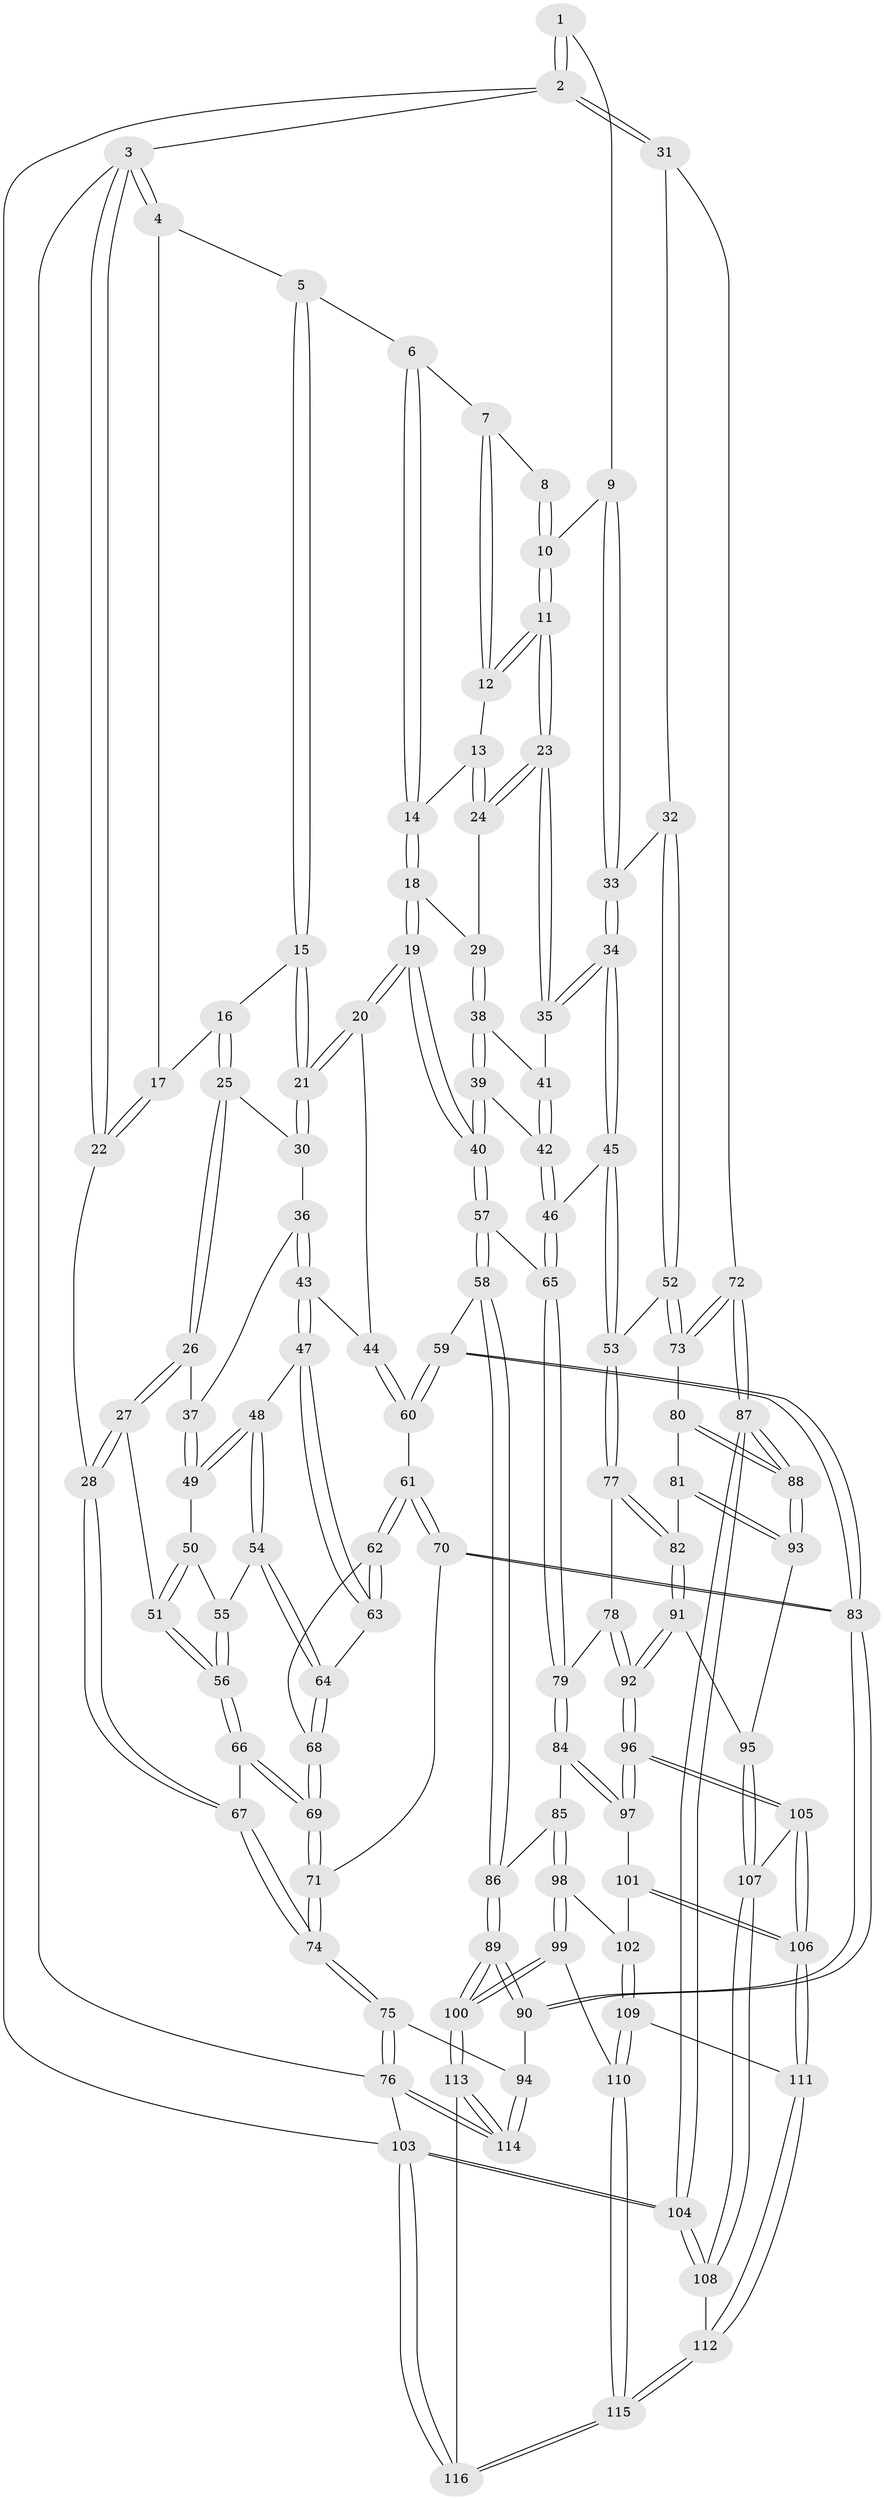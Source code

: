 // coarse degree distribution, {4: 0.46551724137931033, 3: 0.13793103448275862, 5: 0.29310344827586204, 8: 0.017241379310344827, 6: 0.06896551724137931, 7: 0.017241379310344827}
// Generated by graph-tools (version 1.1) at 2025/02/03/05/25 17:02:48]
// undirected, 116 vertices, 287 edges
graph export_dot {
graph [start="1"]
  node [color=gray90,style=filled];
  1 [pos="+0.9669490279961921+0"];
  2 [pos="+1+0"];
  3 [pos="+0+0"];
  4 [pos="+0.25059439679007567+0"];
  5 [pos="+0.4197101597181502+0"];
  6 [pos="+0.47304936309218637+0"];
  7 [pos="+0.580112112999136+0"];
  8 [pos="+0.653004733785918+0"];
  9 [pos="+0.8729400395656165+0.17335574905017398"];
  10 [pos="+0.8344966255313466+0.17972727199337998"];
  11 [pos="+0.7950760855118116+0.19741452352308678"];
  12 [pos="+0.7084551138627249+0.14929723327811353"];
  13 [pos="+0.631389355585039+0.17954414113720166"];
  14 [pos="+0.590503505174955+0.1818380889452293"];
  15 [pos="+0.36846122333267217+0.08447364403816202"];
  16 [pos="+0.1226858283954011+0.1473777964122704"];
  17 [pos="+0.10041053418517991+0.10567119491447531"];
  18 [pos="+0.5800498740931687+0.19810927494243277"];
  19 [pos="+0.41619306306584597+0.3243226414934273"];
  20 [pos="+0.37640929860981304+0.30440926097222665"];
  21 [pos="+0.369961900824852+0.2899939779727392"];
  22 [pos="+0+0.04826447376964981"];
  23 [pos="+0.785213559350926+0.2174431229676953"];
  24 [pos="+0.6650312075840488+0.25921089622862675"];
  25 [pos="+0.12667028010707163+0.22266608512332164"];
  26 [pos="+0+0.29758068613081273"];
  27 [pos="+0+0.3088817786574257"];
  28 [pos="+0+0.30255340296251415"];
  29 [pos="+0.6433913422779489+0.2816966935148577"];
  30 [pos="+0.12971776113380196+0.22487268757404152"];
  31 [pos="+1+0.27681353296303607"];
  32 [pos="+1+0.2623578749517652"];
  33 [pos="+1+0.25406704834809984"];
  34 [pos="+0.8033475503196436+0.3968600781243943"];
  35 [pos="+0.7749525792268442+0.2831916162586912"];
  36 [pos="+0.135410595594288+0.3162512123193917"];
  37 [pos="+0.11541093212237548+0.3763245474787105"];
  38 [pos="+0.639506756580972+0.29542860207767463"];
  39 [pos="+0.5727373162714576+0.3887309799811024"];
  40 [pos="+0.49035238682624327+0.39953094405890777"];
  41 [pos="+0.7182354331334188+0.31054402226378325"];
  42 [pos="+0.648287984928552+0.4103448814024156"];
  43 [pos="+0.27879532705718996+0.3895203908962502"];
  44 [pos="+0.36244322400782336+0.3176902527638967"];
  45 [pos="+0.7849069412402293+0.47488174177672016"];
  46 [pos="+0.763493324208956+0.47407041156483587"];
  47 [pos="+0.2763448640634718+0.3921423103966107"];
  48 [pos="+0.1927150933140988+0.4128067052918886"];
  49 [pos="+0.13441000274694537+0.4122384048072335"];
  50 [pos="+0.12721713561381723+0.4201797343731449"];
  51 [pos="+0.08281908462168334+0.456167104577708"];
  52 [pos="+0.8280446967491241+0.5013880162685834"];
  53 [pos="+0.7871872635803873+0.4769755098841568"];
  54 [pos="+0.17191538524709563+0.5077411443067396"];
  55 [pos="+0.15113816187472984+0.49146697634012504"];
  56 [pos="+0.06938203973231809+0.5126267551235365"];
  57 [pos="+0.4910231603761621+0.4635362125770324"];
  58 [pos="+0.41562752825003374+0.6163716077738616"];
  59 [pos="+0.3738730979030362+0.618979116577293"];
  60 [pos="+0.3330564580053288+0.5818256399987811"];
  61 [pos="+0.2707962464704902+0.5380842064690561"];
  62 [pos="+0.26921887648190973+0.5313133830897824"];
  63 [pos="+0.26621894339129887+0.475946333771036"];
  64 [pos="+0.17254956832257284+0.5104395151560178"];
  65 [pos="+0.6253755382920307+0.5889356879213739"];
  66 [pos="+0.06928192376675497+0.5129176475058318"];
  67 [pos="+0+0.47640162390263746"];
  68 [pos="+0.17081319559553698+0.5202553710947628"];
  69 [pos="+0.11150113482420096+0.6222133666532739"];
  70 [pos="+0.13820514997137728+0.6482642794007901"];
  71 [pos="+0.11229202307319548+0.6308502068926478"];
  72 [pos="+1+0.5332838699223897"];
  73 [pos="+0.9003594912619459+0.5694147657845937"];
  74 [pos="+0+0.7229865954636991"];
  75 [pos="+0+0.951374769850558"];
  76 [pos="+0+1"];
  77 [pos="+0.7106139295637697+0.6770610112792627"];
  78 [pos="+0.6870320781740842+0.683476131638829"];
  79 [pos="+0.6270437528659846+0.6733641043877163"];
  80 [pos="+0.882522024379865+0.619090437612356"];
  81 [pos="+0.8499426345391119+0.674153062386663"];
  82 [pos="+0.8191059624769513+0.6891951719744527"];
  83 [pos="+0.21210707471628087+0.7533027537283887"];
  84 [pos="+0.6173448862314777+0.6812699168122032"];
  85 [pos="+0.5185402449209161+0.6954954333618282"];
  86 [pos="+0.4500334974320742+0.6625684470121491"];
  87 [pos="+1+0.9258927874831165"];
  88 [pos="+1+0.8147585394059439"];
  89 [pos="+0.35636704479712156+0.8850137336952248"];
  90 [pos="+0.2142517654804706+0.7925682745263013"];
  91 [pos="+0.7922614269170785+0.7700840051137764"];
  92 [pos="+0.7387348085791577+0.8217916315350778"];
  93 [pos="+0.9098218831149528+0.7856929023512944"];
  94 [pos="+0.20659034107004987+0.7986421792098614"];
  95 [pos="+0.8684908291979871+0.8223917735135706"];
  96 [pos="+0.7299984346675273+0.8501316030860893"];
  97 [pos="+0.6210023883954822+0.7349912616476915"];
  98 [pos="+0.5127725052144385+0.7822555881155147"];
  99 [pos="+0.37283376914923083+0.8898125965992766"];
  100 [pos="+0.36045594990857804+0.8903611652727709"];
  101 [pos="+0.6095806024343406+0.7940274060426544"];
  102 [pos="+0.5613153728589257+0.8319606832736831"];
  103 [pos="+1+1"];
  104 [pos="+1+1"];
  105 [pos="+0.729306961615649+0.8566971707340021"];
  106 [pos="+0.703188912070968+0.8838460608504535"];
  107 [pos="+0.8436913235733059+0.8789878978513879"];
  108 [pos="+0.8809705428229394+0.939054242815522"];
  109 [pos="+0.5607104819062931+0.8606626121397786"];
  110 [pos="+0.5142394749807383+0.9239863658521918"];
  111 [pos="+0.699255683255374+0.8916209217895985"];
  112 [pos="+0.6884713651026813+0.9713817815856519"];
  113 [pos="+0.2949931099741282+1"];
  114 [pos="+0.014131474786724909+1"];
  115 [pos="+0.6421851905724099+1"];
  116 [pos="+0.6516076866117247+1"];
  1 -- 2;
  1 -- 2;
  1 -- 9;
  2 -- 3;
  2 -- 31;
  2 -- 31;
  2 -- 103;
  3 -- 4;
  3 -- 4;
  3 -- 22;
  3 -- 22;
  3 -- 76;
  4 -- 5;
  4 -- 17;
  5 -- 6;
  5 -- 15;
  5 -- 15;
  6 -- 7;
  6 -- 14;
  6 -- 14;
  7 -- 8;
  7 -- 12;
  7 -- 12;
  8 -- 10;
  8 -- 10;
  9 -- 10;
  9 -- 33;
  9 -- 33;
  10 -- 11;
  10 -- 11;
  11 -- 12;
  11 -- 12;
  11 -- 23;
  11 -- 23;
  12 -- 13;
  13 -- 14;
  13 -- 24;
  13 -- 24;
  14 -- 18;
  14 -- 18;
  15 -- 16;
  15 -- 21;
  15 -- 21;
  16 -- 17;
  16 -- 25;
  16 -- 25;
  17 -- 22;
  17 -- 22;
  18 -- 19;
  18 -- 19;
  18 -- 29;
  19 -- 20;
  19 -- 20;
  19 -- 40;
  19 -- 40;
  20 -- 21;
  20 -- 21;
  20 -- 44;
  21 -- 30;
  21 -- 30;
  22 -- 28;
  23 -- 24;
  23 -- 24;
  23 -- 35;
  23 -- 35;
  24 -- 29;
  25 -- 26;
  25 -- 26;
  25 -- 30;
  26 -- 27;
  26 -- 27;
  26 -- 37;
  27 -- 28;
  27 -- 28;
  27 -- 51;
  28 -- 67;
  28 -- 67;
  29 -- 38;
  29 -- 38;
  30 -- 36;
  31 -- 32;
  31 -- 72;
  32 -- 33;
  32 -- 52;
  32 -- 52;
  33 -- 34;
  33 -- 34;
  34 -- 35;
  34 -- 35;
  34 -- 45;
  34 -- 45;
  35 -- 41;
  36 -- 37;
  36 -- 43;
  36 -- 43;
  37 -- 49;
  37 -- 49;
  38 -- 39;
  38 -- 39;
  38 -- 41;
  39 -- 40;
  39 -- 40;
  39 -- 42;
  40 -- 57;
  40 -- 57;
  41 -- 42;
  41 -- 42;
  42 -- 46;
  42 -- 46;
  43 -- 44;
  43 -- 47;
  43 -- 47;
  44 -- 60;
  44 -- 60;
  45 -- 46;
  45 -- 53;
  45 -- 53;
  46 -- 65;
  46 -- 65;
  47 -- 48;
  47 -- 63;
  47 -- 63;
  48 -- 49;
  48 -- 49;
  48 -- 54;
  48 -- 54;
  49 -- 50;
  50 -- 51;
  50 -- 51;
  50 -- 55;
  51 -- 56;
  51 -- 56;
  52 -- 53;
  52 -- 73;
  52 -- 73;
  53 -- 77;
  53 -- 77;
  54 -- 55;
  54 -- 64;
  54 -- 64;
  55 -- 56;
  55 -- 56;
  56 -- 66;
  56 -- 66;
  57 -- 58;
  57 -- 58;
  57 -- 65;
  58 -- 59;
  58 -- 86;
  58 -- 86;
  59 -- 60;
  59 -- 60;
  59 -- 83;
  59 -- 83;
  60 -- 61;
  61 -- 62;
  61 -- 62;
  61 -- 70;
  61 -- 70;
  62 -- 63;
  62 -- 63;
  62 -- 68;
  63 -- 64;
  64 -- 68;
  64 -- 68;
  65 -- 79;
  65 -- 79;
  66 -- 67;
  66 -- 69;
  66 -- 69;
  67 -- 74;
  67 -- 74;
  68 -- 69;
  68 -- 69;
  69 -- 71;
  69 -- 71;
  70 -- 71;
  70 -- 83;
  70 -- 83;
  71 -- 74;
  71 -- 74;
  72 -- 73;
  72 -- 73;
  72 -- 87;
  72 -- 87;
  73 -- 80;
  74 -- 75;
  74 -- 75;
  75 -- 76;
  75 -- 76;
  75 -- 94;
  76 -- 114;
  76 -- 114;
  76 -- 103;
  77 -- 78;
  77 -- 82;
  77 -- 82;
  78 -- 79;
  78 -- 92;
  78 -- 92;
  79 -- 84;
  79 -- 84;
  80 -- 81;
  80 -- 88;
  80 -- 88;
  81 -- 82;
  81 -- 93;
  81 -- 93;
  82 -- 91;
  82 -- 91;
  83 -- 90;
  83 -- 90;
  84 -- 85;
  84 -- 97;
  84 -- 97;
  85 -- 86;
  85 -- 98;
  85 -- 98;
  86 -- 89;
  86 -- 89;
  87 -- 88;
  87 -- 88;
  87 -- 104;
  87 -- 104;
  88 -- 93;
  88 -- 93;
  89 -- 90;
  89 -- 90;
  89 -- 100;
  89 -- 100;
  90 -- 94;
  91 -- 92;
  91 -- 92;
  91 -- 95;
  92 -- 96;
  92 -- 96;
  93 -- 95;
  94 -- 114;
  94 -- 114;
  95 -- 107;
  95 -- 107;
  96 -- 97;
  96 -- 97;
  96 -- 105;
  96 -- 105;
  97 -- 101;
  98 -- 99;
  98 -- 99;
  98 -- 102;
  99 -- 100;
  99 -- 100;
  99 -- 110;
  100 -- 113;
  100 -- 113;
  101 -- 102;
  101 -- 106;
  101 -- 106;
  102 -- 109;
  102 -- 109;
  103 -- 104;
  103 -- 104;
  103 -- 116;
  103 -- 116;
  104 -- 108;
  104 -- 108;
  105 -- 106;
  105 -- 106;
  105 -- 107;
  106 -- 111;
  106 -- 111;
  107 -- 108;
  107 -- 108;
  108 -- 112;
  109 -- 110;
  109 -- 110;
  109 -- 111;
  110 -- 115;
  110 -- 115;
  111 -- 112;
  111 -- 112;
  112 -- 115;
  112 -- 115;
  113 -- 114;
  113 -- 114;
  113 -- 116;
  115 -- 116;
  115 -- 116;
}
